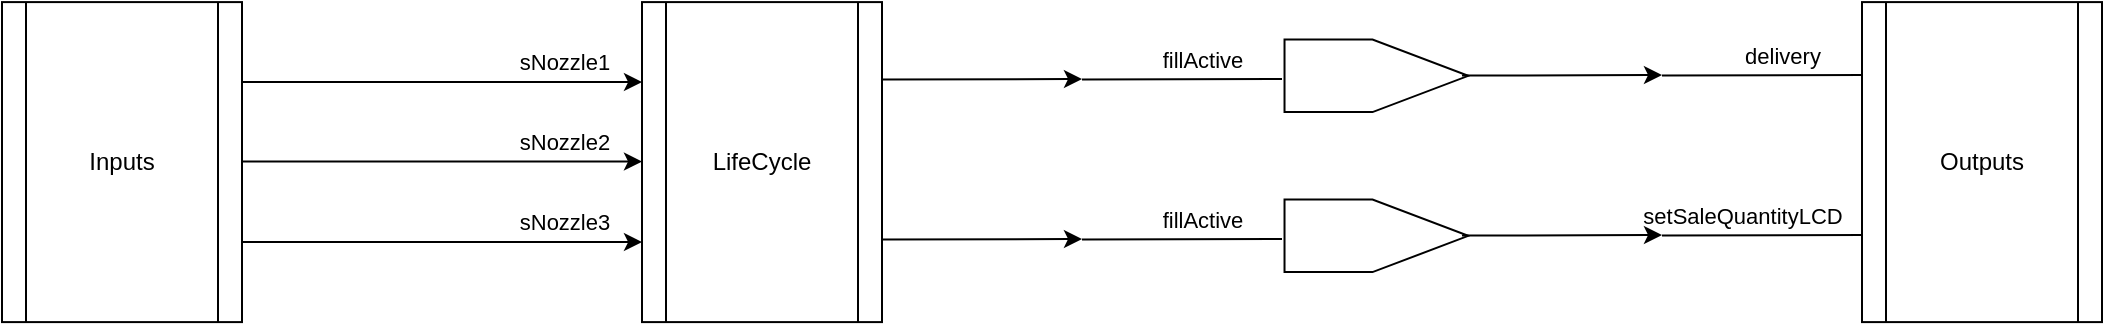 <mxfile>
    <diagram name="Page-1" id="nF9Hn8oPBfjeOkLX0iGz">
        <mxGraphModel dx="1472" dy="1097" grid="1" gridSize="10" guides="1" tooltips="1" connect="1" arrows="1" fold="1" page="1" pageScale="1" pageWidth="850" pageHeight="1100" math="0" shadow="0">
            <root>
                <mxCell id="0"/>
                <mxCell id="1" parent="0"/>
                <mxCell id="2" value="Inputs" style="shape=process;whiteSpace=wrap;html=1;backgroundOutline=1;" parent="1" vertex="1">
                    <mxGeometry x="350" y="473.05" width="120" height="160" as="geometry"/>
                </mxCell>
                <mxCell id="3" value="LifeCycle" style="shape=process;whiteSpace=wrap;html=1;backgroundOutline=1;" parent="1" vertex="1">
                    <mxGeometry x="670" y="473.05" width="120" height="160" as="geometry"/>
                </mxCell>
                <mxCell id="10" value="" style="endArrow=classic;html=1;" parent="1" edge="1">
                    <mxGeometry width="50" height="50" relative="1" as="geometry">
                        <mxPoint x="470" y="513.05" as="sourcePoint"/>
                        <mxPoint x="670" y="513.05" as="targetPoint"/>
                    </mxGeometry>
                </mxCell>
                <mxCell id="11" value="sNozzle1" style="edgeLabel;html=1;align=center;verticalAlign=middle;resizable=0;points=[];" parent="10" vertex="1" connectable="0">
                    <mxGeometry x="0.603" relative="1" as="geometry">
                        <mxPoint y="-10" as="offset"/>
                    </mxGeometry>
                </mxCell>
                <mxCell id="12" value="" style="endArrow=classic;html=1;" parent="1" edge="1">
                    <mxGeometry width="50" height="50" relative="1" as="geometry">
                        <mxPoint x="470" y="552.75" as="sourcePoint"/>
                        <mxPoint x="670.0" y="552.75" as="targetPoint"/>
                    </mxGeometry>
                </mxCell>
                <mxCell id="13" value="sNozzle2" style="edgeLabel;html=1;align=center;verticalAlign=middle;resizable=0;points=[];" parent="12" vertex="1" connectable="0">
                    <mxGeometry x="0.603" relative="1" as="geometry">
                        <mxPoint y="-10" as="offset"/>
                    </mxGeometry>
                </mxCell>
                <mxCell id="14" value="" style="endArrow=classic;html=1;" parent="1" edge="1">
                    <mxGeometry width="50" height="50" relative="1" as="geometry">
                        <mxPoint x="470" y="593.05" as="sourcePoint"/>
                        <mxPoint x="670.0" y="593.05" as="targetPoint"/>
                    </mxGeometry>
                </mxCell>
                <mxCell id="15" value="sNozzle3" style="edgeLabel;html=1;align=center;verticalAlign=middle;resizable=0;points=[];" parent="14" vertex="1" connectable="0">
                    <mxGeometry x="0.603" relative="1" as="geometry">
                        <mxPoint y="-10" as="offset"/>
                    </mxGeometry>
                </mxCell>
                <mxCell id="16" value="" style="endArrow=none;html=1;endFill=0;" parent="1" edge="1">
                    <mxGeometry width="50" height="50" relative="1" as="geometry">
                        <mxPoint x="890" y="511.8" as="sourcePoint"/>
                        <mxPoint x="990.0" y="511.5" as="targetPoint"/>
                    </mxGeometry>
                </mxCell>
                <mxCell id="17" value="fillActive" style="edgeLabel;html=1;align=center;verticalAlign=middle;resizable=0;points=[];" parent="16" vertex="1" connectable="0">
                    <mxGeometry x="0.603" relative="1" as="geometry">
                        <mxPoint x="-20" y="-10" as="offset"/>
                    </mxGeometry>
                </mxCell>
                <mxCell id="18" value="" style="endArrow=classic;html=1;" parent="1" edge="1">
                    <mxGeometry width="50" height="50" relative="1" as="geometry">
                        <mxPoint x="790.0" y="511.8" as="sourcePoint"/>
                        <mxPoint x="890.0" y="511.5" as="targetPoint"/>
                    </mxGeometry>
                </mxCell>
                <mxCell id="20" value="" style="verticalLabelPosition=middle;verticalAlign=middle;html=1;shape=offPageConnector;rounded=0;size=0.521;rotation=-90;horizontal=0;labelPosition=left;align=center;" parent="1" vertex="1">
                    <mxGeometry x="1019.07" y="464" width="36.25" height="91.87" as="geometry"/>
                </mxCell>
                <mxCell id="26" value="" style="endArrow=none;html=1;endFill=0;" parent="1" edge="1">
                    <mxGeometry width="50" height="50" relative="1" as="geometry">
                        <mxPoint x="890.0" y="591.8" as="sourcePoint"/>
                        <mxPoint x="990.0" y="591.5" as="targetPoint"/>
                    </mxGeometry>
                </mxCell>
                <mxCell id="27" value="fillActive" style="edgeLabel;html=1;align=center;verticalAlign=middle;resizable=0;points=[];" parent="26" vertex="1" connectable="0">
                    <mxGeometry x="0.603" relative="1" as="geometry">
                        <mxPoint x="-20" y="-10" as="offset"/>
                    </mxGeometry>
                </mxCell>
                <mxCell id="28" value="" style="endArrow=classic;html=1;" parent="1" edge="1">
                    <mxGeometry width="50" height="50" relative="1" as="geometry">
                        <mxPoint x="790.0" y="591.8" as="sourcePoint"/>
                        <mxPoint x="890.0" y="591.5" as="targetPoint"/>
                    </mxGeometry>
                </mxCell>
                <mxCell id="29" value="" style="verticalLabelPosition=middle;verticalAlign=middle;html=1;shape=offPageConnector;rounded=0;size=0.521;rotation=-90;horizontal=0;labelPosition=left;align=center;" parent="1" vertex="1">
                    <mxGeometry x="1019.07" y="544" width="36.25" height="91.87" as="geometry"/>
                </mxCell>
                <mxCell id="30" value="Outputs" style="shape=process;whiteSpace=wrap;html=1;backgroundOutline=1;" parent="1" vertex="1">
                    <mxGeometry x="1280" y="473.05" width="120" height="160" as="geometry"/>
                </mxCell>
                <mxCell id="38" value="" style="endArrow=none;html=1;endFill=0;" parent="1" edge="1">
                    <mxGeometry width="50" height="50" relative="1" as="geometry">
                        <mxPoint x="1180" y="509.8" as="sourcePoint"/>
                        <mxPoint x="1280" y="509.5" as="targetPoint"/>
                    </mxGeometry>
                </mxCell>
                <mxCell id="39" value="delivery" style="edgeLabel;html=1;align=center;verticalAlign=middle;resizable=0;points=[];" parent="38" vertex="1" connectable="0">
                    <mxGeometry x="0.603" relative="1" as="geometry">
                        <mxPoint x="-20" y="-10" as="offset"/>
                    </mxGeometry>
                </mxCell>
                <mxCell id="40" value="" style="endArrow=classic;html=1;" parent="1" edge="1">
                    <mxGeometry width="50" height="50" relative="1" as="geometry">
                        <mxPoint x="1080" y="509.8" as="sourcePoint"/>
                        <mxPoint x="1180" y="509.5" as="targetPoint"/>
                    </mxGeometry>
                </mxCell>
                <mxCell id="41" value="" style="endArrow=none;html=1;endFill=0;" parent="1" edge="1">
                    <mxGeometry width="50" height="50" relative="1" as="geometry">
                        <mxPoint x="1180" y="589.8" as="sourcePoint"/>
                        <mxPoint x="1280" y="589.5" as="targetPoint"/>
                    </mxGeometry>
                </mxCell>
                <mxCell id="42" value="setSaleQuantityLCD" style="edgeLabel;html=1;align=center;verticalAlign=middle;resizable=0;points=[];" parent="41" vertex="1" connectable="0">
                    <mxGeometry x="0.603" relative="1" as="geometry">
                        <mxPoint x="-40" y="-10" as="offset"/>
                    </mxGeometry>
                </mxCell>
                <mxCell id="43" value="" style="endArrow=classic;html=1;" parent="1" edge="1">
                    <mxGeometry width="50" height="50" relative="1" as="geometry">
                        <mxPoint x="1080" y="589.8" as="sourcePoint"/>
                        <mxPoint x="1180" y="589.5" as="targetPoint"/>
                    </mxGeometry>
                </mxCell>
            </root>
        </mxGraphModel>
    </diagram>
</mxfile>